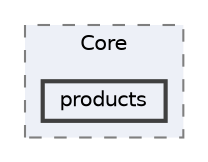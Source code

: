 digraph "external/taskflow/3rd-party/eigen-3.3.7/Eigen/src/Core/products"
{
 // LATEX_PDF_SIZE
  bgcolor="transparent";
  edge [fontname=Helvetica,fontsize=10,labelfontname=Helvetica,labelfontsize=10];
  node [fontname=Helvetica,fontsize=10,shape=box,height=0.2,width=0.4];
  compound=true
  subgraph clusterdir_548d543c599152d8245696a251d51e6d {
    graph [ bgcolor="#edf0f7", pencolor="grey50", label="Core", fontname=Helvetica,fontsize=10 style="filled,dashed", URL="dir_548d543c599152d8245696a251d51e6d.html",tooltip=""]
  dir_5c12f45f8408eb087abe196368aa329f [label="products", fillcolor="#edf0f7", color="grey25", style="filled,bold", URL="dir_5c12f45f8408eb087abe196368aa329f.html",tooltip=""];
  }
}
